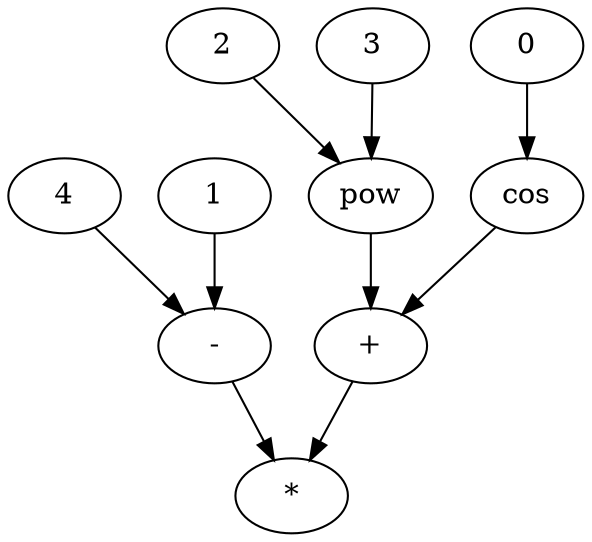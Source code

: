 digraph dataflow {
n_0[label="4"];
n_1[label="1"];
n_2[label="-"];
n_3[label="2"];
n_4[label="3"];
n_5[label="pow"];
n_6[label="0"];
n_7[label="cos"];
n_8[label="+"];
n_9[label="*"];
n_1 -> n_2;
n_0 -> n_2;
n_4 -> n_5;
n_3 -> n_5;
n_6 -> n_7;
n_7 -> n_8;
n_5 -> n_8;
n_8 -> n_9;
n_2 -> n_9;
}